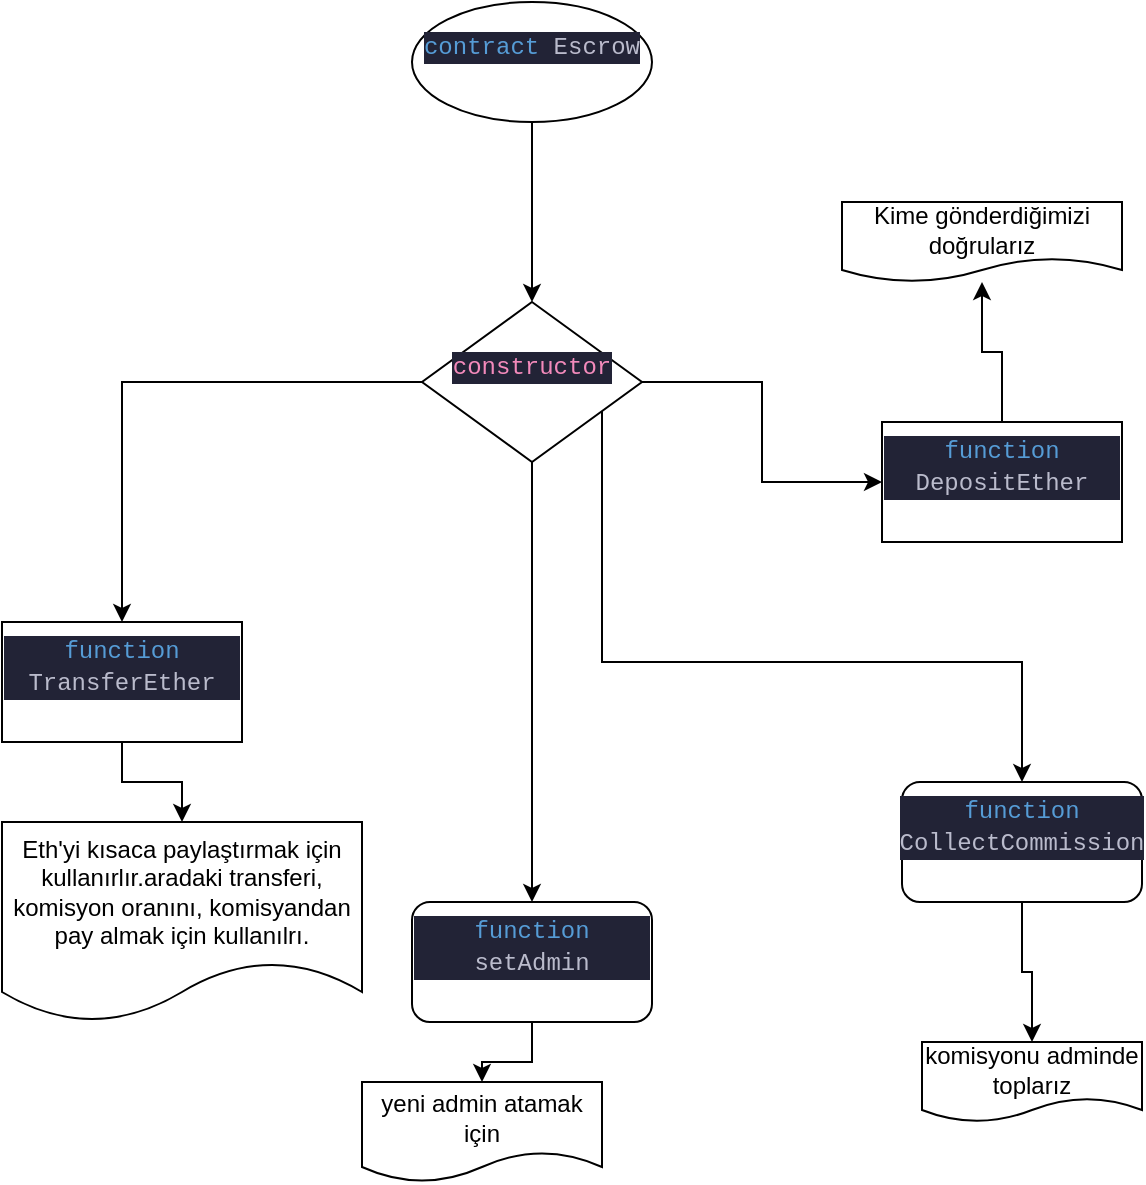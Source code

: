 <mxfile version="20.4.0" type="device"><diagram id="cir1dLJCorb-44B8Kh1l" name="Sayfa -1"><mxGraphModel dx="1622" dy="1956" grid="1" gridSize="10" guides="1" tooltips="1" connect="1" arrows="1" fold="1" page="1" pageScale="1" pageWidth="827" pageHeight="1169" math="0" shadow="0"><root><mxCell id="0"/><mxCell id="1" parent="0"/><mxCell id="Rg5NwpcKPnhNzH6qiWvl-9" value="" style="edgeStyle=orthogonalEdgeStyle;rounded=0;orthogonalLoop=1;jettySize=auto;html=1;" parent="1" source="Rg5NwpcKPnhNzH6qiWvl-2" target="Rg5NwpcKPnhNzH6qiWvl-8" edge="1"><mxGeometry relative="1" as="geometry"/></mxCell><mxCell id="Rg5NwpcKPnhNzH6qiWvl-11" value="" style="edgeStyle=orthogonalEdgeStyle;rounded=0;orthogonalLoop=1;jettySize=auto;html=1;" parent="1" source="Rg5NwpcKPnhNzH6qiWvl-2" target="Rg5NwpcKPnhNzH6qiWvl-10" edge="1"><mxGeometry relative="1" as="geometry"/></mxCell><mxCell id="Rg5NwpcKPnhNzH6qiWvl-13" value="" style="edgeStyle=orthogonalEdgeStyle;rounded=0;orthogonalLoop=1;jettySize=auto;html=1;" parent="1" source="Rg5NwpcKPnhNzH6qiWvl-2" target="Rg5NwpcKPnhNzH6qiWvl-12" edge="1"><mxGeometry relative="1" as="geometry"/></mxCell><mxCell id="Rg5NwpcKPnhNzH6qiWvl-17" value="" style="edgeStyle=orthogonalEdgeStyle;rounded=0;orthogonalLoop=1;jettySize=auto;html=1;" parent="1" source="Rg5NwpcKPnhNzH6qiWvl-2" target="Rg5NwpcKPnhNzH6qiWvl-21" edge="1"><mxGeometry relative="1" as="geometry"><mxPoint x="430" y="300" as="targetPoint"/><Array as="points"><mxPoint x="330" y="300"/></Array></mxGeometry></mxCell><mxCell id="Rg5NwpcKPnhNzH6qiWvl-19" value="" style="edgeStyle=orthogonalEdgeStyle;rounded=0;orthogonalLoop=1;jettySize=auto;html=1;" parent="1" source="Rg5NwpcKPnhNzH6qiWvl-18" target="Rg5NwpcKPnhNzH6qiWvl-2" edge="1"><mxGeometry relative="1" as="geometry"><Array as="points"><mxPoint x="295" y="110"/><mxPoint x="295" y="110"/></Array></mxGeometry></mxCell><mxCell id="Rg5NwpcKPnhNzH6qiWvl-2" value="&#10;&lt;div style=&quot;color: rgb(186, 187, 204); background-color: rgb(34, 35, 54); font-family: Consolas, &amp;quot;Courier New&amp;quot;, monospace; font-weight: normal; font-size: 12px; line-height: 16px;&quot;&gt;&lt;div&gt;&lt;span style=&quot;color: #f38abb;&quot;&gt;constructor&lt;/span&gt;&lt;/div&gt;&lt;/div&gt;&#10;&#10;" style="rhombus;whiteSpace=wrap;html=1;" parent="1" vertex="1"><mxGeometry x="240" y="120" width="110" height="80" as="geometry"/></mxCell><mxCell id="Rg5NwpcKPnhNzH6qiWvl-29" value="" style="edgeStyle=orthogonalEdgeStyle;rounded=0;orthogonalLoop=1;jettySize=auto;html=1;" parent="1" source="Rg5NwpcKPnhNzH6qiWvl-8" target="Rg5NwpcKPnhNzH6qiWvl-28" edge="1"><mxGeometry relative="1" as="geometry"/></mxCell><mxCell id="Rg5NwpcKPnhNzH6qiWvl-8" value="&#10;&lt;div style=&quot;color: rgb(186, 187, 204); background-color: rgb(34, 35, 54); font-family: Consolas, &amp;quot;Courier New&amp;quot;, monospace; font-weight: normal; font-size: 12px; line-height: 16px;&quot;&gt;&lt;div&gt;&lt;span style=&quot;color: #569cd6;&quot;&gt;function&lt;/span&gt;&lt;span style=&quot;color: #babbcc;&quot;&gt; TransferEther&lt;/span&gt;&lt;/div&gt;&lt;/div&gt;&#10;&#10;" style="whiteSpace=wrap;html=1;" parent="1" vertex="1"><mxGeometry x="30" y="280" width="120" height="60" as="geometry"/></mxCell><mxCell id="Rg5NwpcKPnhNzH6qiWvl-27" value="" style="edgeStyle=orthogonalEdgeStyle;rounded=0;orthogonalLoop=1;jettySize=auto;html=1;" parent="1" source="Rg5NwpcKPnhNzH6qiWvl-10" target="Rg5NwpcKPnhNzH6qiWvl-26" edge="1"><mxGeometry relative="1" as="geometry"/></mxCell><mxCell id="Rg5NwpcKPnhNzH6qiWvl-10" value="&#10;&lt;div style=&quot;color: rgb(186, 187, 204); background-color: rgb(34, 35, 54); font-family: Consolas, &amp;quot;Courier New&amp;quot;, monospace; font-weight: normal; font-size: 12px; line-height: 16px;&quot;&gt;&lt;div&gt;&lt;span style=&quot;color: #569cd6;&quot;&gt;function&lt;/span&gt;&lt;span style=&quot;color: #babbcc;&quot;&gt; setAdmin&lt;/span&gt;&lt;/div&gt;&lt;/div&gt;&#10;&#10;" style="rounded=1;whiteSpace=wrap;html=1;" parent="1" vertex="1"><mxGeometry x="235" y="420" width="120" height="60" as="geometry"/></mxCell><mxCell id="Rg5NwpcKPnhNzH6qiWvl-23" value="" style="edgeStyle=orthogonalEdgeStyle;rounded=0;orthogonalLoop=1;jettySize=auto;html=1;" parent="1" source="Rg5NwpcKPnhNzH6qiWvl-12" target="Rg5NwpcKPnhNzH6qiWvl-22" edge="1"><mxGeometry relative="1" as="geometry"/></mxCell><mxCell id="Rg5NwpcKPnhNzH6qiWvl-12" value="&#10;&lt;div style=&quot;color: rgb(186, 187, 204); background-color: rgb(34, 35, 54); font-family: Consolas, &amp;quot;Courier New&amp;quot;, monospace; font-weight: normal; font-size: 12px; line-height: 16px;&quot;&gt;&lt;div&gt;&lt;span style=&quot;color: #569cd6;&quot;&gt;function&lt;/span&gt;&lt;span style=&quot;color: #babbcc;&quot;&gt; DepositEther&lt;/span&gt;&lt;/div&gt;&lt;/div&gt;&#10;&#10;" style="whiteSpace=wrap;html=1;" parent="1" vertex="1"><mxGeometry x="470" y="180" width="120" height="60" as="geometry"/></mxCell><mxCell id="Rg5NwpcKPnhNzH6qiWvl-18" value="&#10;&lt;div style=&quot;color: rgb(186, 187, 204); background-color: rgb(34, 35, 54); font-family: Consolas, &amp;quot;Courier New&amp;quot;, monospace; font-weight: normal; font-size: 12px; line-height: 16px;&quot;&gt;&lt;div&gt;&lt;span style=&quot;color: #569cd6;&quot;&gt;contract&lt;/span&gt;&lt;span style=&quot;color: #babbcc;&quot;&gt; Escrow &lt;/span&gt;&lt;/div&gt;&lt;/div&gt;&#10;&#10;" style="ellipse;whiteSpace=wrap;html=1;" parent="1" vertex="1"><mxGeometry x="235" y="-30" width="120" height="60" as="geometry"/></mxCell><mxCell id="Rg5NwpcKPnhNzH6qiWvl-25" value="" style="edgeStyle=orthogonalEdgeStyle;rounded=0;orthogonalLoop=1;jettySize=auto;html=1;" parent="1" source="Rg5NwpcKPnhNzH6qiWvl-21" target="Rg5NwpcKPnhNzH6qiWvl-24" edge="1"><mxGeometry relative="1" as="geometry"/></mxCell><mxCell id="Rg5NwpcKPnhNzH6qiWvl-21" value="&#10;&lt;div style=&quot;color: rgb(186, 187, 204); background-color: rgb(34, 35, 54); font-family: Consolas, &amp;quot;Courier New&amp;quot;, monospace; font-weight: normal; font-size: 12px; line-height: 16px;&quot;&gt;&lt;div&gt;&lt;span style=&quot;color: #569cd6;&quot;&gt;function&lt;/span&gt;&lt;span style=&quot;color: #babbcc;&quot;&gt; CollectCommission&lt;/span&gt;&lt;/div&gt;&lt;/div&gt;&#10;&#10;" style="rounded=1;whiteSpace=wrap;html=1;" parent="1" vertex="1"><mxGeometry x="480" y="360" width="120" height="60" as="geometry"/></mxCell><mxCell id="Rg5NwpcKPnhNzH6qiWvl-22" value="Kime gönderdiğimizi doğrularız" style="shape=document;whiteSpace=wrap;html=1;boundedLbl=1;" parent="1" vertex="1"><mxGeometry x="450" y="70" width="140" height="40" as="geometry"/></mxCell><mxCell id="Rg5NwpcKPnhNzH6qiWvl-24" value="komisyonu adminde toplarız" style="shape=document;whiteSpace=wrap;html=1;boundedLbl=1;rounded=1;" parent="1" vertex="1"><mxGeometry x="490" y="490" width="110" height="40" as="geometry"/></mxCell><mxCell id="Rg5NwpcKPnhNzH6qiWvl-26" value="yeni admin atamak için" style="shape=document;whiteSpace=wrap;html=1;boundedLbl=1;rounded=1;" parent="1" vertex="1"><mxGeometry x="210" y="510" width="120" height="50" as="geometry"/></mxCell><mxCell id="Rg5NwpcKPnhNzH6qiWvl-28" value="Eth'yi kısaca paylaştırmak için kullanırlır.aradaki transferi, komisyon oranını, komisyandan pay almak için kullanılrı." style="shape=document;whiteSpace=wrap;html=1;boundedLbl=1;" parent="1" vertex="1"><mxGeometry x="30" y="380" width="180" height="100" as="geometry"/></mxCell></root></mxGraphModel></diagram></mxfile>